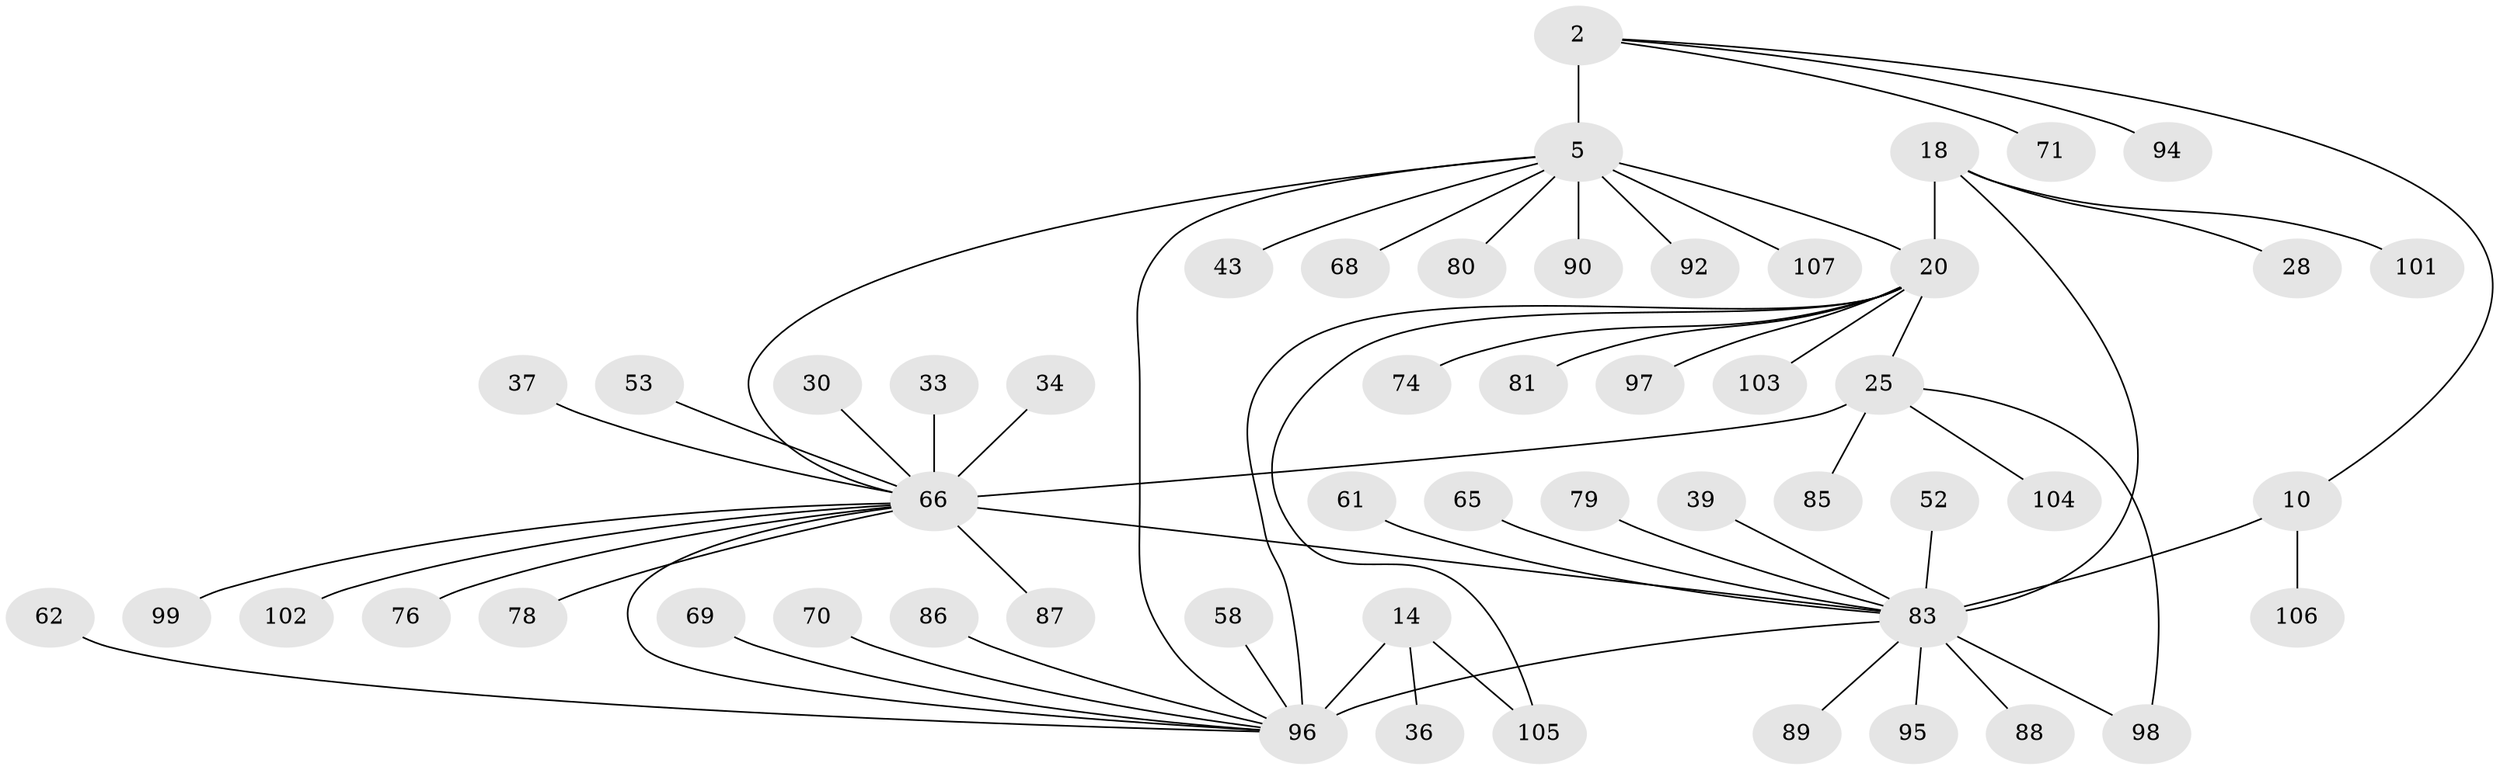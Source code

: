 // original degree distribution, {6: 0.08411214953271028, 5: 0.056074766355140186, 8: 0.018691588785046728, 7: 0.037383177570093455, 11: 0.018691588785046728, 10: 0.009345794392523364, 9: 0.028037383177570093, 1: 0.5327102803738317, 2: 0.14953271028037382, 4: 0.009345794392523364, 3: 0.056074766355140186}
// Generated by graph-tools (version 1.1) at 2025/55/03/09/25 04:55:10]
// undirected, 53 vertices, 60 edges
graph export_dot {
graph [start="1"]
  node [color=gray90,style=filled];
  2 [super="+1"];
  5 [super="+4+3"];
  10 [super="+8"];
  14 [super="+13"];
  18 [super="+16"];
  20 [super="+19"];
  25 [super="+22"];
  28;
  30;
  33;
  34;
  36;
  37;
  39;
  43;
  52;
  53;
  58 [super="+41"];
  61 [super="+55"];
  62;
  65;
  66 [super="+59+24+26"];
  68;
  69;
  70;
  71;
  74;
  76;
  78;
  79 [super="+54"];
  80;
  81;
  83 [super="+32+60+63+9+7+31"];
  85 [super="+77"];
  86 [super="+47"];
  87 [super="+64"];
  88;
  89;
  90;
  92;
  94;
  95 [super="+82"];
  96 [super="+93+12+45+15"];
  97 [super="+49"];
  98 [super="+56"];
  99 [super="+67"];
  101 [super="+91"];
  102 [super="+29"];
  103 [super="+84"];
  104;
  105 [super="+57"];
  106 [super="+100"];
  107;
  2 -- 5 [weight=6];
  2 -- 10;
  2 -- 71;
  2 -- 94;
  5 -- 20;
  5 -- 90;
  5 -- 68;
  5 -- 107;
  5 -- 92;
  5 -- 96 [weight=2];
  5 -- 80;
  5 -- 43;
  5 -- 66;
  10 -- 106;
  10 -- 83 [weight=6];
  14 -- 36;
  14 -- 105;
  14 -- 96 [weight=6];
  18 -- 20 [weight=6];
  18 -- 28;
  18 -- 83 [weight=2];
  18 -- 101;
  20 -- 105;
  20 -- 97;
  20 -- 96;
  20 -- 81;
  20 -- 103;
  20 -- 25;
  20 -- 74;
  25 -- 104;
  25 -- 98;
  25 -- 85;
  25 -- 66 [weight=6];
  30 -- 66;
  33 -- 66;
  34 -- 66;
  37 -- 66;
  39 -- 83;
  52 -- 83;
  53 -- 66;
  58 -- 96;
  61 -- 83;
  62 -- 96;
  65 -- 83;
  66 -- 76;
  66 -- 78;
  66 -- 83;
  66 -- 87;
  66 -- 96;
  66 -- 99;
  66 -- 102;
  69 -- 96;
  70 -- 96;
  79 -- 83;
  83 -- 96 [weight=4];
  83 -- 98;
  83 -- 95;
  83 -- 88;
  83 -- 89;
  86 -- 96;
}
